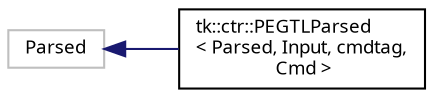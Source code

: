 digraph "Graphical Class Hierarchy"
{
 // INTERACTIVE_SVG=YES
  bgcolor="transparent";
  edge [fontname="sans-serif",fontsize="9",labelfontname="sans-serif",labelfontsize="9"];
  node [fontname="sans-serif",fontsize="9",shape=record];
  rankdir="LR";
  Node1 [label="Parsed",height=0.2,width=0.4,color="grey75"];
  Node1 -> Node2 [dir="back",color="midnightblue",fontsize="9",style="solid",fontname="sans-serif"];
  Node2 [label="tk::ctr::PEGTLParsed\l\< Parsed, Input, cmdtag,\l Cmd \>",height=0.2,width=0.4,color="black",URL="$classtk_1_1ctr_1_1_p_e_g_t_l_parsed.html",tooltip="PEGTLParsed to equip a PEGTL stack, used to store heterogeneous information during parsing..."];
}
